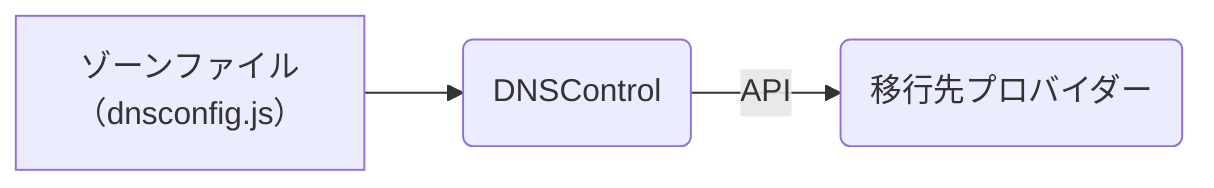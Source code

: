 flowchart LR
    zonefile["ゾーンファイル<br>（dnsconfig.js）"]
    dnscontrol("DNSControl")
    targetprovider("移行先プロバイダー")
    zonefile --> dnscontrol --API--> targetprovider